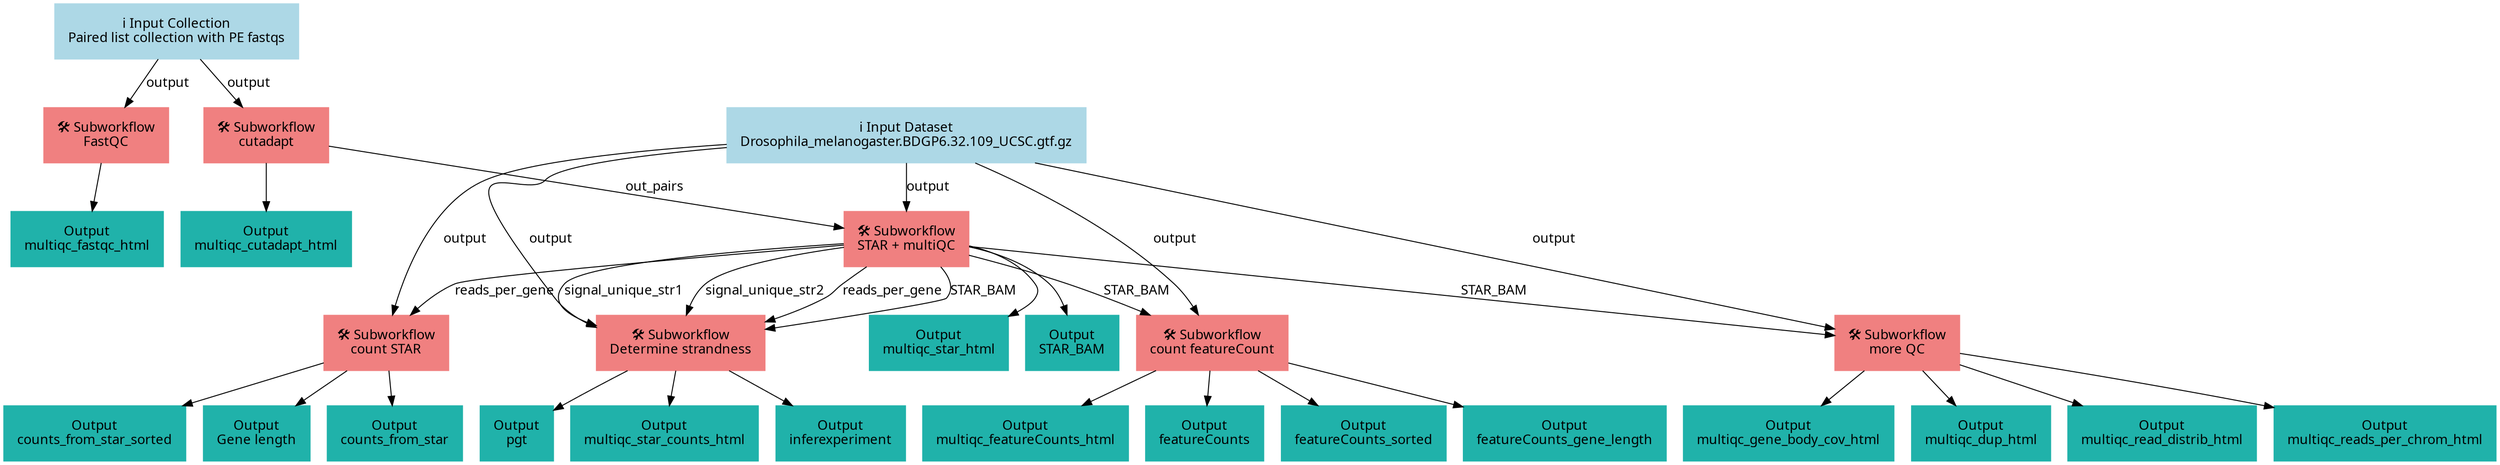 digraph main {
  node [fontname="Atkinson Hyperlegible", shape=box, color=white,style=filled,color=peachpuff,margin="0.2,0.2"];
  edge [fontname="Atkinson Hyperlegible"];
  0[color=lightblue,label="ℹ️ Input Collection\nPaired list collection with PE fastqs"]
  1[color=lightblue,label="ℹ️ Input Dataset\nDrosophila_melanogaster.BDGP6.32.109_UCSC.gtf.gz"]
  2[color=lightcoral,label="🛠️ Subworkflow\nFastQC"]
  0 -> 2 [label="output"]
  k5f7652f1e2254ad18dbd4d21544edb89[color=lightseagreen,label="Output\nmultiqc_fastqc_html"]
  2 -> k5f7652f1e2254ad18dbd4d21544edb89
  3[color=lightcoral,label="🛠️ Subworkflow\ncutadapt"]
  0 -> 3 [label="output"]
  k41c7fbb5655b457c8ba70e2eeab3d7ee[color=lightseagreen,label="Output\nmultiqc_cutadapt_html"]
  3 -> k41c7fbb5655b457c8ba70e2eeab3d7ee
  4[color=lightcoral,label="🛠️ Subworkflow\nSTAR + multiQC"]
  1 -> 4 [label="output"]
  3 -> 4 [label="out_pairs"]
  k8aa5ef303f094a93944d0d89101c056a[color=lightseagreen,label="Output\nmultiqc_star_html"]
  4 -> k8aa5ef303f094a93944d0d89101c056a
  k11af5c5791b4496c9b0cb02904963f81[color=lightseagreen,label="Output\nSTAR_BAM"]
  4 -> k11af5c5791b4496c9b0cb02904963f81
  5[color=lightcoral,label="🛠️ Subworkflow\nmore QC"]
  1 -> 5 [label="output"]
  4 -> 5 [label="STAR_BAM"]
  kf2eed352ca214d658810f5a1d3c282b4[color=lightseagreen,label="Output\nmultiqc_read_distrib_html"]
  5 -> kf2eed352ca214d658810f5a1d3c282b4
  kb306cb12a2754c6db60947fdc208864b[color=lightseagreen,label="Output\nmultiqc_reads_per_chrom_html"]
  5 -> kb306cb12a2754c6db60947fdc208864b
  k3375d63ccdc34fbb8a556f504c934918[color=lightseagreen,label="Output\nmultiqc_gene_body_cov_html"]
  5 -> k3375d63ccdc34fbb8a556f504c934918
  k3ea82568569849a788fe91381070aac2[color=lightseagreen,label="Output\nmultiqc_dup_html"]
  5 -> k3ea82568569849a788fe91381070aac2
  6[color=lightcoral,label="🛠️ Subworkflow\nDetermine strandness"]
  4 -> 6 [label="STAR_BAM"]
  1 -> 6 [label="output"]
  4 -> 6 [label="signal_unique_str1"]
  4 -> 6 [label="signal_unique_str2"]
  4 -> 6 [label="reads_per_gene"]
  kfb810859f2d043f8ac7c5c714c5c6805[color=lightseagreen,label="Output\ninferexperiment"]
  6 -> kfb810859f2d043f8ac7c5c714c5c6805
  k9727824a3eb2443092d1b3c40c3041d1[color=lightseagreen,label="Output\npgt"]
  6 -> k9727824a3eb2443092d1b3c40c3041d1
  k105313d8e31a405d8fcdcc5fd93275e2[color=lightseagreen,label="Output\nmultiqc_star_counts_html"]
  6 -> k105313d8e31a405d8fcdcc5fd93275e2
  7[color=lightcoral,label="🛠️ Subworkflow\ncount STAR"]
  1 -> 7 [label="output"]
  4 -> 7 [label="reads_per_gene"]
  k5fee8aff402343f1a653f5af5357d798[color=lightseagreen,label="Output\ncounts_from_star"]
  7 -> k5fee8aff402343f1a653f5af5357d798
  kbd3388e65b454fdc97803efd1c34ebf8[color=lightseagreen,label="Output\ncounts_from_star_sorted"]
  7 -> kbd3388e65b454fdc97803efd1c34ebf8
  k7b7c698b48084b45adf1686f8d273d18[color=lightseagreen,label="Output\nGene length"]
  7 -> k7b7c698b48084b45adf1686f8d273d18
  8[color=lightcoral,label="🛠️ Subworkflow\ncount featureCount"]
  1 -> 8 [label="output"]
  4 -> 8 [label="STAR_BAM"]
  kf0de47144df8450690d9384537ad663e[color=lightseagreen,label="Output\nfeatureCounts_sorted"]
  8 -> kf0de47144df8450690d9384537ad663e
  k8b9d6c766e824691b8bc9996d6ae1594[color=lightseagreen,label="Output\nfeatureCounts_gene_length"]
  8 -> k8b9d6c766e824691b8bc9996d6ae1594
  k152ba01ed4f24227881287648a1c19ea[color=lightseagreen,label="Output\nmultiqc_featureCounts_html"]
  8 -> k152ba01ed4f24227881287648a1c19ea
  k46c7a2e878194715a0287ad1de9ed605[color=lightseagreen,label="Output\nfeatureCounts"]
  8 -> k46c7a2e878194715a0287ad1de9ed605
}